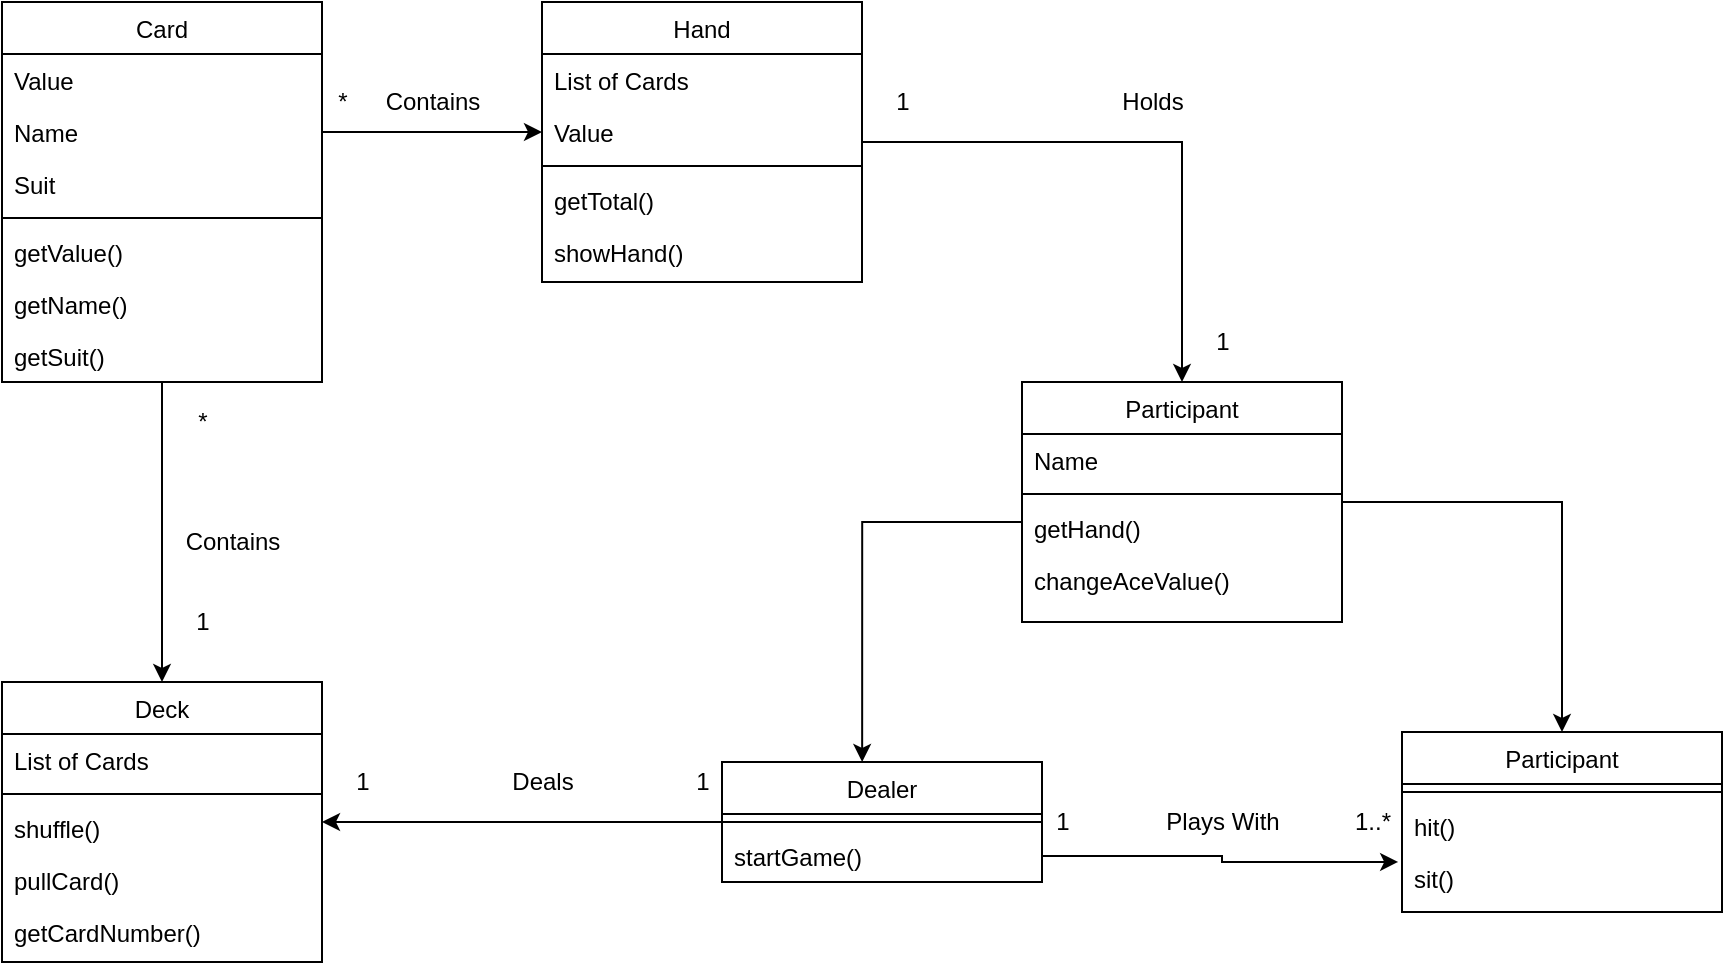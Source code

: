 <mxfile version="13.9.2" type="device"><diagram id="C5RBs43oDa-KdzZeNtuy" name="Page-1"><mxGraphModel dx="1422" dy="791" grid="1" gridSize="10" guides="1" tooltips="1" connect="1" arrows="1" fold="1" page="1" pageScale="1" pageWidth="827" pageHeight="1169" math="0" shadow="0"><root><mxCell id="WIyWlLk6GJQsqaUBKTNV-0"/><mxCell id="WIyWlLk6GJQsqaUBKTNV-1" parent="WIyWlLk6GJQsqaUBKTNV-0"/><mxCell id="zkfFHV4jXpPFQw0GAbJ--17" value="Participant" style="swimlane;fontStyle=0;align=center;verticalAlign=top;childLayout=stackLayout;horizontal=1;startSize=26;horizontalStack=0;resizeParent=1;resizeLast=0;collapsible=1;marginBottom=0;rounded=0;shadow=0;strokeWidth=1;" parent="WIyWlLk6GJQsqaUBKTNV-1" vertex="1"><mxGeometry x="720" y="405" width="160" height="90" as="geometry"><mxRectangle x="550" y="140" width="160" height="26" as="alternateBounds"/></mxGeometry></mxCell><mxCell id="zkfFHV4jXpPFQw0GAbJ--23" value="" style="line;html=1;strokeWidth=1;align=left;verticalAlign=middle;spacingTop=-1;spacingLeft=3;spacingRight=3;rotatable=0;labelPosition=right;points=[];portConstraint=eastwest;" parent="zkfFHV4jXpPFQw0GAbJ--17" vertex="1"><mxGeometry y="26" width="160" height="8" as="geometry"/></mxCell><mxCell id="zkfFHV4jXpPFQw0GAbJ--25" value="hit()" style="text;align=left;verticalAlign=top;spacingLeft=4;spacingRight=4;overflow=hidden;rotatable=0;points=[[0,0.5],[1,0.5]];portConstraint=eastwest;" parent="zkfFHV4jXpPFQw0GAbJ--17" vertex="1"><mxGeometry y="34" width="160" height="26" as="geometry"/></mxCell><mxCell id="Ci9R7I19NMA9BWJbDyyS-17" value="sit()" style="text;align=left;verticalAlign=top;spacingLeft=4;spacingRight=4;overflow=hidden;rotatable=0;points=[[0,0.5],[1,0.5]];portConstraint=eastwest;" vertex="1" parent="zkfFHV4jXpPFQw0GAbJ--17"><mxGeometry y="60" width="160" height="26" as="geometry"/></mxCell><mxCell id="Ci9R7I19NMA9BWJbDyyS-53" style="edgeStyle=orthogonalEdgeStyle;rounded=0;orthogonalLoop=1;jettySize=auto;html=1;exitX=1;exitY=0.5;exitDx=0;exitDy=0;entryX=0;entryY=0.5;entryDx=0;entryDy=0;" edge="1" parent="WIyWlLk6GJQsqaUBKTNV-1" source="Ci9R7I19NMA9BWJbDyyS-2" target="Ci9R7I19NMA9BWJbDyyS-44"><mxGeometry relative="1" as="geometry"><Array as="points"><mxPoint x="180" y="105"/></Array></mxGeometry></mxCell><mxCell id="Ci9R7I19NMA9BWJbDyyS-54" style="edgeStyle=orthogonalEdgeStyle;rounded=0;orthogonalLoop=1;jettySize=auto;html=1;exitX=0.5;exitY=1;exitDx=0;exitDy=0;entryX=0.5;entryY=0;entryDx=0;entryDy=0;" edge="1" parent="WIyWlLk6GJQsqaUBKTNV-1" source="Ci9R7I19NMA9BWJbDyyS-2" target="Ci9R7I19NMA9BWJbDyyS-11"><mxGeometry relative="1" as="geometry"/></mxCell><mxCell id="Ci9R7I19NMA9BWJbDyyS-2" value="Card" style="swimlane;fontStyle=0;align=center;verticalAlign=top;childLayout=stackLayout;horizontal=1;startSize=26;horizontalStack=0;resizeParent=1;resizeLast=0;collapsible=1;marginBottom=0;rounded=0;shadow=0;strokeWidth=1;" vertex="1" parent="WIyWlLk6GJQsqaUBKTNV-1"><mxGeometry x="20" y="40" width="160" height="190" as="geometry"><mxRectangle x="550" y="140" width="160" height="26" as="alternateBounds"/></mxGeometry></mxCell><mxCell id="Ci9R7I19NMA9BWJbDyyS-3" value="Value" style="text;align=left;verticalAlign=top;spacingLeft=4;spacingRight=4;overflow=hidden;rotatable=0;points=[[0,0.5],[1,0.5]];portConstraint=eastwest;" vertex="1" parent="Ci9R7I19NMA9BWJbDyyS-2"><mxGeometry y="26" width="160" height="26" as="geometry"/></mxCell><mxCell id="Ci9R7I19NMA9BWJbDyyS-22" value="Name" style="text;align=left;verticalAlign=top;spacingLeft=4;spacingRight=4;overflow=hidden;rotatable=0;points=[[0,0.5],[1,0.5]];portConstraint=eastwest;" vertex="1" parent="Ci9R7I19NMA9BWJbDyyS-2"><mxGeometry y="52" width="160" height="26" as="geometry"/></mxCell><mxCell id="Ci9R7I19NMA9BWJbDyyS-20" value="Suit" style="text;align=left;verticalAlign=top;spacingLeft=4;spacingRight=4;overflow=hidden;rotatable=0;points=[[0,0.5],[1,0.5]];portConstraint=eastwest;" vertex="1" parent="Ci9R7I19NMA9BWJbDyyS-2"><mxGeometry y="78" width="160" height="26" as="geometry"/></mxCell><mxCell id="Ci9R7I19NMA9BWJbDyyS-8" value="" style="line;html=1;strokeWidth=1;align=left;verticalAlign=middle;spacingTop=-1;spacingLeft=3;spacingRight=3;rotatable=0;labelPosition=right;points=[];portConstraint=eastwest;" vertex="1" parent="Ci9R7I19NMA9BWJbDyyS-2"><mxGeometry y="104" width="160" height="8" as="geometry"/></mxCell><mxCell id="Ci9R7I19NMA9BWJbDyyS-9" value="getValue()" style="text;align=left;verticalAlign=top;spacingLeft=4;spacingRight=4;overflow=hidden;rotatable=0;points=[[0,0.5],[1,0.5]];portConstraint=eastwest;" vertex="1" parent="Ci9R7I19NMA9BWJbDyyS-2"><mxGeometry y="112" width="160" height="26" as="geometry"/></mxCell><mxCell id="Ci9R7I19NMA9BWJbDyyS-23" value="getName()" style="text;align=left;verticalAlign=top;spacingLeft=4;spacingRight=4;overflow=hidden;rotatable=0;points=[[0,0.5],[1,0.5]];portConstraint=eastwest;" vertex="1" parent="Ci9R7I19NMA9BWJbDyyS-2"><mxGeometry y="138" width="160" height="26" as="geometry"/></mxCell><mxCell id="Ci9R7I19NMA9BWJbDyyS-21" value="getSuit()" style="text;align=left;verticalAlign=top;spacingLeft=4;spacingRight=4;overflow=hidden;rotatable=0;points=[[0,0.5],[1,0.5]];portConstraint=eastwest;" vertex="1" parent="Ci9R7I19NMA9BWJbDyyS-2"><mxGeometry y="164" width="160" height="26" as="geometry"/></mxCell><mxCell id="Ci9R7I19NMA9BWJbDyyS-11" value="Deck" style="swimlane;fontStyle=0;align=center;verticalAlign=top;childLayout=stackLayout;horizontal=1;startSize=26;horizontalStack=0;resizeParent=1;resizeLast=0;collapsible=1;marginBottom=0;rounded=0;shadow=0;strokeWidth=1;" vertex="1" parent="WIyWlLk6GJQsqaUBKTNV-1"><mxGeometry x="20" y="380" width="160" height="140" as="geometry"><mxRectangle x="550" y="140" width="160" height="26" as="alternateBounds"/></mxGeometry></mxCell><mxCell id="Ci9R7I19NMA9BWJbDyyS-12" value="List of Cards" style="text;align=left;verticalAlign=top;spacingLeft=4;spacingRight=4;overflow=hidden;rotatable=0;points=[[0,0.5],[1,0.5]];portConstraint=eastwest;" vertex="1" parent="Ci9R7I19NMA9BWJbDyyS-11"><mxGeometry y="26" width="160" height="26" as="geometry"/></mxCell><mxCell id="Ci9R7I19NMA9BWJbDyyS-13" value="" style="line;html=1;strokeWidth=1;align=left;verticalAlign=middle;spacingTop=-1;spacingLeft=3;spacingRight=3;rotatable=0;labelPosition=right;points=[];portConstraint=eastwest;" vertex="1" parent="Ci9R7I19NMA9BWJbDyyS-11"><mxGeometry y="52" width="160" height="8" as="geometry"/></mxCell><mxCell id="Ci9R7I19NMA9BWJbDyyS-14" value="shuffle()&#xA;" style="text;align=left;verticalAlign=top;spacingLeft=4;spacingRight=4;overflow=hidden;rotatable=0;points=[[0,0.5],[1,0.5]];portConstraint=eastwest;" vertex="1" parent="Ci9R7I19NMA9BWJbDyyS-11"><mxGeometry y="60" width="160" height="26" as="geometry"/></mxCell><mxCell id="Ci9R7I19NMA9BWJbDyyS-15" value="pullCard()" style="text;align=left;verticalAlign=top;spacingLeft=4;spacingRight=4;overflow=hidden;rotatable=0;points=[[0,0.5],[1,0.5]];portConstraint=eastwest;" vertex="1" parent="Ci9R7I19NMA9BWJbDyyS-11"><mxGeometry y="86" width="160" height="26" as="geometry"/></mxCell><mxCell id="Ci9R7I19NMA9BWJbDyyS-16" value="getCardNumber()" style="text;align=left;verticalAlign=top;spacingLeft=4;spacingRight=4;overflow=hidden;rotatable=0;points=[[0,0.5],[1,0.5]];portConstraint=eastwest;" vertex="1" parent="Ci9R7I19NMA9BWJbDyyS-11"><mxGeometry y="112" width="160" height="26" as="geometry"/></mxCell><mxCell id="Ci9R7I19NMA9BWJbDyyS-55" style="edgeStyle=orthogonalEdgeStyle;rounded=0;orthogonalLoop=1;jettySize=auto;html=1;exitX=0;exitY=0.5;exitDx=0;exitDy=0;entryX=1;entryY=0.5;entryDx=0;entryDy=0;" edge="1" parent="WIyWlLk6GJQsqaUBKTNV-1" source="Ci9R7I19NMA9BWJbDyyS-25" target="Ci9R7I19NMA9BWJbDyyS-11"><mxGeometry relative="1" as="geometry"/></mxCell><mxCell id="Ci9R7I19NMA9BWJbDyyS-25" value="Dealer" style="swimlane;fontStyle=0;align=center;verticalAlign=top;childLayout=stackLayout;horizontal=1;startSize=26;horizontalStack=0;resizeParent=1;resizeLast=0;collapsible=1;marginBottom=0;rounded=0;shadow=0;strokeWidth=1;" vertex="1" parent="WIyWlLk6GJQsqaUBKTNV-1"><mxGeometry x="380" y="420" width="160" height="60" as="geometry"><mxRectangle x="550" y="140" width="160" height="26" as="alternateBounds"/></mxGeometry></mxCell><mxCell id="Ci9R7I19NMA9BWJbDyyS-28" value="" style="line;html=1;strokeWidth=1;align=left;verticalAlign=middle;spacingTop=-1;spacingLeft=3;spacingRight=3;rotatable=0;labelPosition=right;points=[];portConstraint=eastwest;" vertex="1" parent="Ci9R7I19NMA9BWJbDyyS-25"><mxGeometry y="26" width="160" height="8" as="geometry"/></mxCell><mxCell id="Ci9R7I19NMA9BWJbDyyS-27" value="startGame()" style="text;align=left;verticalAlign=top;spacingLeft=4;spacingRight=4;overflow=hidden;rotatable=0;points=[[0,0.5],[1,0.5]];portConstraint=eastwest;rounded=0;shadow=0;html=0;" vertex="1" parent="Ci9R7I19NMA9BWJbDyyS-25"><mxGeometry y="34" width="160" height="26" as="geometry"/></mxCell><mxCell id="Ci9R7I19NMA9BWJbDyyS-50" style="edgeStyle=orthogonalEdgeStyle;rounded=0;orthogonalLoop=1;jettySize=auto;html=1;exitX=1;exitY=0.5;exitDx=0;exitDy=0;entryX=0.5;entryY=0;entryDx=0;entryDy=0;" edge="1" parent="WIyWlLk6GJQsqaUBKTNV-1" source="Ci9R7I19NMA9BWJbDyyS-34" target="zkfFHV4jXpPFQw0GAbJ--17"><mxGeometry relative="1" as="geometry"/></mxCell><mxCell id="Ci9R7I19NMA9BWJbDyyS-34" value="Participant" style="swimlane;fontStyle=0;align=center;verticalAlign=top;childLayout=stackLayout;horizontal=1;startSize=26;horizontalStack=0;resizeParent=1;resizeLast=0;collapsible=1;marginBottom=0;rounded=0;shadow=0;strokeWidth=1;" vertex="1" parent="WIyWlLk6GJQsqaUBKTNV-1"><mxGeometry x="530" y="230" width="160" height="120" as="geometry"><mxRectangle x="550" y="140" width="160" height="26" as="alternateBounds"/></mxGeometry></mxCell><mxCell id="zkfFHV4jXpPFQw0GAbJ--18" value="Name" style="text;align=left;verticalAlign=top;spacingLeft=4;spacingRight=4;overflow=hidden;rotatable=0;points=[[0,0.5],[1,0.5]];portConstraint=eastwest;" parent="Ci9R7I19NMA9BWJbDyyS-34" vertex="1"><mxGeometry y="26" width="160" height="26" as="geometry"/></mxCell><mxCell id="Ci9R7I19NMA9BWJbDyyS-35" value="" style="line;html=1;strokeWidth=1;align=left;verticalAlign=middle;spacingTop=-1;spacingLeft=3;spacingRight=3;rotatable=0;labelPosition=right;points=[];portConstraint=eastwest;" vertex="1" parent="Ci9R7I19NMA9BWJbDyyS-34"><mxGeometry y="52" width="160" height="8" as="geometry"/></mxCell><mxCell id="Ci9R7I19NMA9BWJbDyyS-36" value="getHand()" style="text;align=left;verticalAlign=top;spacingLeft=4;spacingRight=4;overflow=hidden;rotatable=0;points=[[0,0.5],[1,0.5]];portConstraint=eastwest;" vertex="1" parent="Ci9R7I19NMA9BWJbDyyS-34"><mxGeometry y="60" width="160" height="26" as="geometry"/></mxCell><mxCell id="Ci9R7I19NMA9BWJbDyyS-33" value="changeAceValue()" style="text;align=left;verticalAlign=top;spacingLeft=4;spacingRight=4;overflow=hidden;rotatable=0;points=[[0,0.5],[1,0.5]];portConstraint=eastwest;" vertex="1" parent="Ci9R7I19NMA9BWJbDyyS-34"><mxGeometry y="86" width="160" height="26" as="geometry"/></mxCell><mxCell id="Ci9R7I19NMA9BWJbDyyS-51" style="edgeStyle=orthogonalEdgeStyle;rounded=0;orthogonalLoop=1;jettySize=auto;html=1;exitX=1;exitY=0.5;exitDx=0;exitDy=0;entryX=0.5;entryY=0;entryDx=0;entryDy=0;" edge="1" parent="WIyWlLk6GJQsqaUBKTNV-1" source="Ci9R7I19NMA9BWJbDyyS-42" target="Ci9R7I19NMA9BWJbDyyS-34"><mxGeometry relative="1" as="geometry"/></mxCell><mxCell id="Ci9R7I19NMA9BWJbDyyS-42" value="Hand" style="swimlane;fontStyle=0;align=center;verticalAlign=top;childLayout=stackLayout;horizontal=1;startSize=26;horizontalStack=0;resizeParent=1;resizeLast=0;collapsible=1;marginBottom=0;rounded=0;shadow=0;strokeWidth=1;" vertex="1" parent="WIyWlLk6GJQsqaUBKTNV-1"><mxGeometry x="290" y="40" width="160" height="140" as="geometry"><mxRectangle x="550" y="140" width="160" height="26" as="alternateBounds"/></mxGeometry></mxCell><mxCell id="Ci9R7I19NMA9BWJbDyyS-43" value="List of Cards" style="text;align=left;verticalAlign=top;spacingLeft=4;spacingRight=4;overflow=hidden;rotatable=0;points=[[0,0.5],[1,0.5]];portConstraint=eastwest;" vertex="1" parent="Ci9R7I19NMA9BWJbDyyS-42"><mxGeometry y="26" width="160" height="26" as="geometry"/></mxCell><mxCell id="Ci9R7I19NMA9BWJbDyyS-44" value="Value" style="text;align=left;verticalAlign=top;spacingLeft=4;spacingRight=4;overflow=hidden;rotatable=0;points=[[0,0.5],[1,0.5]];portConstraint=eastwest;rounded=0;shadow=0;html=0;" vertex="1" parent="Ci9R7I19NMA9BWJbDyyS-42"><mxGeometry y="52" width="160" height="26" as="geometry"/></mxCell><mxCell id="Ci9R7I19NMA9BWJbDyyS-45" value="" style="line;html=1;strokeWidth=1;align=left;verticalAlign=middle;spacingTop=-1;spacingLeft=3;spacingRight=3;rotatable=0;labelPosition=right;points=[];portConstraint=eastwest;" vertex="1" parent="Ci9R7I19NMA9BWJbDyyS-42"><mxGeometry y="78" width="160" height="8" as="geometry"/></mxCell><mxCell id="Ci9R7I19NMA9BWJbDyyS-46" value="getTotal()" style="text;align=left;verticalAlign=top;spacingLeft=4;spacingRight=4;overflow=hidden;rotatable=0;points=[[0,0.5],[1,0.5]];portConstraint=eastwest;" vertex="1" parent="Ci9R7I19NMA9BWJbDyyS-42"><mxGeometry y="86" width="160" height="26" as="geometry"/></mxCell><mxCell id="Ci9R7I19NMA9BWJbDyyS-47" value="showHand()" style="text;align=left;verticalAlign=top;spacingLeft=4;spacingRight=4;overflow=hidden;rotatable=0;points=[[0,0.5],[1,0.5]];portConstraint=eastwest;" vertex="1" parent="Ci9R7I19NMA9BWJbDyyS-42"><mxGeometry y="112" width="160" height="26" as="geometry"/></mxCell><mxCell id="Ci9R7I19NMA9BWJbDyyS-49" style="edgeStyle=orthogonalEdgeStyle;rounded=0;orthogonalLoop=1;jettySize=auto;html=1;exitX=0;exitY=0.5;exitDx=0;exitDy=0;entryX=0.438;entryY=0;entryDx=0;entryDy=0;entryPerimeter=0;" edge="1" parent="WIyWlLk6GJQsqaUBKTNV-1" target="Ci9R7I19NMA9BWJbDyyS-25"><mxGeometry relative="1" as="geometry"><mxPoint x="530" y="295" as="sourcePoint"/><Array as="points"><mxPoint x="530" y="300"/><mxPoint x="450" y="300"/></Array></mxGeometry></mxCell><mxCell id="Ci9R7I19NMA9BWJbDyyS-56" value="1" style="text;html=1;align=center;verticalAlign=middle;resizable=0;points=[];autosize=1;" vertex="1" parent="WIyWlLk6GJQsqaUBKTNV-1"><mxGeometry x="110" y="340" width="20" height="20" as="geometry"/></mxCell><mxCell id="Ci9R7I19NMA9BWJbDyyS-57" value="&lt;div&gt;Contains&lt;/div&gt;" style="text;html=1;align=center;verticalAlign=middle;resizable=0;points=[];autosize=1;" vertex="1" parent="WIyWlLk6GJQsqaUBKTNV-1"><mxGeometry x="200" y="80" width="70" height="20" as="geometry"/></mxCell><mxCell id="Ci9R7I19NMA9BWJbDyyS-58" value="*" style="text;html=1;align=center;verticalAlign=middle;resizable=0;points=[];autosize=1;" vertex="1" parent="WIyWlLk6GJQsqaUBKTNV-1"><mxGeometry x="180" y="80" width="20" height="20" as="geometry"/></mxCell><mxCell id="Ci9R7I19NMA9BWJbDyyS-59" value="Contains" style="text;html=1;align=center;verticalAlign=middle;resizable=0;points=[];autosize=1;" vertex="1" parent="WIyWlLk6GJQsqaUBKTNV-1"><mxGeometry x="100" y="300" width="70" height="20" as="geometry"/></mxCell><mxCell id="Ci9R7I19NMA9BWJbDyyS-60" value="*" style="text;html=1;align=center;verticalAlign=middle;resizable=0;points=[];autosize=1;" vertex="1" parent="WIyWlLk6GJQsqaUBKTNV-1"><mxGeometry x="110" y="240" width="20" height="20" as="geometry"/></mxCell><mxCell id="Ci9R7I19NMA9BWJbDyyS-61" value="1" style="text;html=1;align=center;verticalAlign=middle;resizable=0;points=[];autosize=1;" vertex="1" parent="WIyWlLk6GJQsqaUBKTNV-1"><mxGeometry x="360" y="420" width="20" height="20" as="geometry"/></mxCell><mxCell id="Ci9R7I19NMA9BWJbDyyS-62" value="Deals" style="text;html=1;align=center;verticalAlign=middle;resizable=0;points=[];autosize=1;" vertex="1" parent="WIyWlLk6GJQsqaUBKTNV-1"><mxGeometry x="265" y="420" width="50" height="20" as="geometry"/></mxCell><mxCell id="Ci9R7I19NMA9BWJbDyyS-63" value="1" style="text;html=1;align=center;verticalAlign=middle;resizable=0;points=[];autosize=1;" vertex="1" parent="WIyWlLk6GJQsqaUBKTNV-1"><mxGeometry x="190" y="420" width="20" height="20" as="geometry"/></mxCell><mxCell id="Ci9R7I19NMA9BWJbDyyS-64" value="1" style="text;html=1;align=center;verticalAlign=middle;resizable=0;points=[];autosize=1;" vertex="1" parent="WIyWlLk6GJQsqaUBKTNV-1"><mxGeometry x="460" y="80" width="20" height="20" as="geometry"/></mxCell><mxCell id="Ci9R7I19NMA9BWJbDyyS-65" value="1" style="text;html=1;align=center;verticalAlign=middle;resizable=0;points=[];autosize=1;" vertex="1" parent="WIyWlLk6GJQsqaUBKTNV-1"><mxGeometry x="620" y="200" width="20" height="20" as="geometry"/></mxCell><mxCell id="Ci9R7I19NMA9BWJbDyyS-66" value="Holds" style="text;html=1;align=center;verticalAlign=middle;resizable=0;points=[];autosize=1;" vertex="1" parent="WIyWlLk6GJQsqaUBKTNV-1"><mxGeometry x="570" y="80" width="50" height="20" as="geometry"/></mxCell><mxCell id="Ci9R7I19NMA9BWJbDyyS-67" value="&lt;div&gt;1&lt;/div&gt;" style="text;html=1;align=center;verticalAlign=middle;resizable=0;points=[];autosize=1;" vertex="1" parent="WIyWlLk6GJQsqaUBKTNV-1"><mxGeometry x="540" y="440" width="20" height="20" as="geometry"/></mxCell><mxCell id="Ci9R7I19NMA9BWJbDyyS-68" value="Plays With" style="text;html=1;align=center;verticalAlign=middle;resizable=0;points=[];autosize=1;" vertex="1" parent="WIyWlLk6GJQsqaUBKTNV-1"><mxGeometry x="595" y="440" width="70" height="20" as="geometry"/></mxCell><mxCell id="Ci9R7I19NMA9BWJbDyyS-69" value="&lt;div&gt;1..*&lt;/div&gt;" style="text;html=1;align=center;verticalAlign=middle;resizable=0;points=[];autosize=1;" vertex="1" parent="WIyWlLk6GJQsqaUBKTNV-1"><mxGeometry x="690" y="440" width="30" height="20" as="geometry"/></mxCell><mxCell id="Ci9R7I19NMA9BWJbDyyS-70" style="edgeStyle=orthogonalEdgeStyle;rounded=0;orthogonalLoop=1;jettySize=auto;html=1;exitX=1;exitY=0.5;exitDx=0;exitDy=0;entryX=-0.012;entryY=0.192;entryDx=0;entryDy=0;entryPerimeter=0;" edge="1" parent="WIyWlLk6GJQsqaUBKTNV-1" source="Ci9R7I19NMA9BWJbDyyS-27" target="Ci9R7I19NMA9BWJbDyyS-17"><mxGeometry relative="1" as="geometry"/></mxCell></root></mxGraphModel></diagram></mxfile>